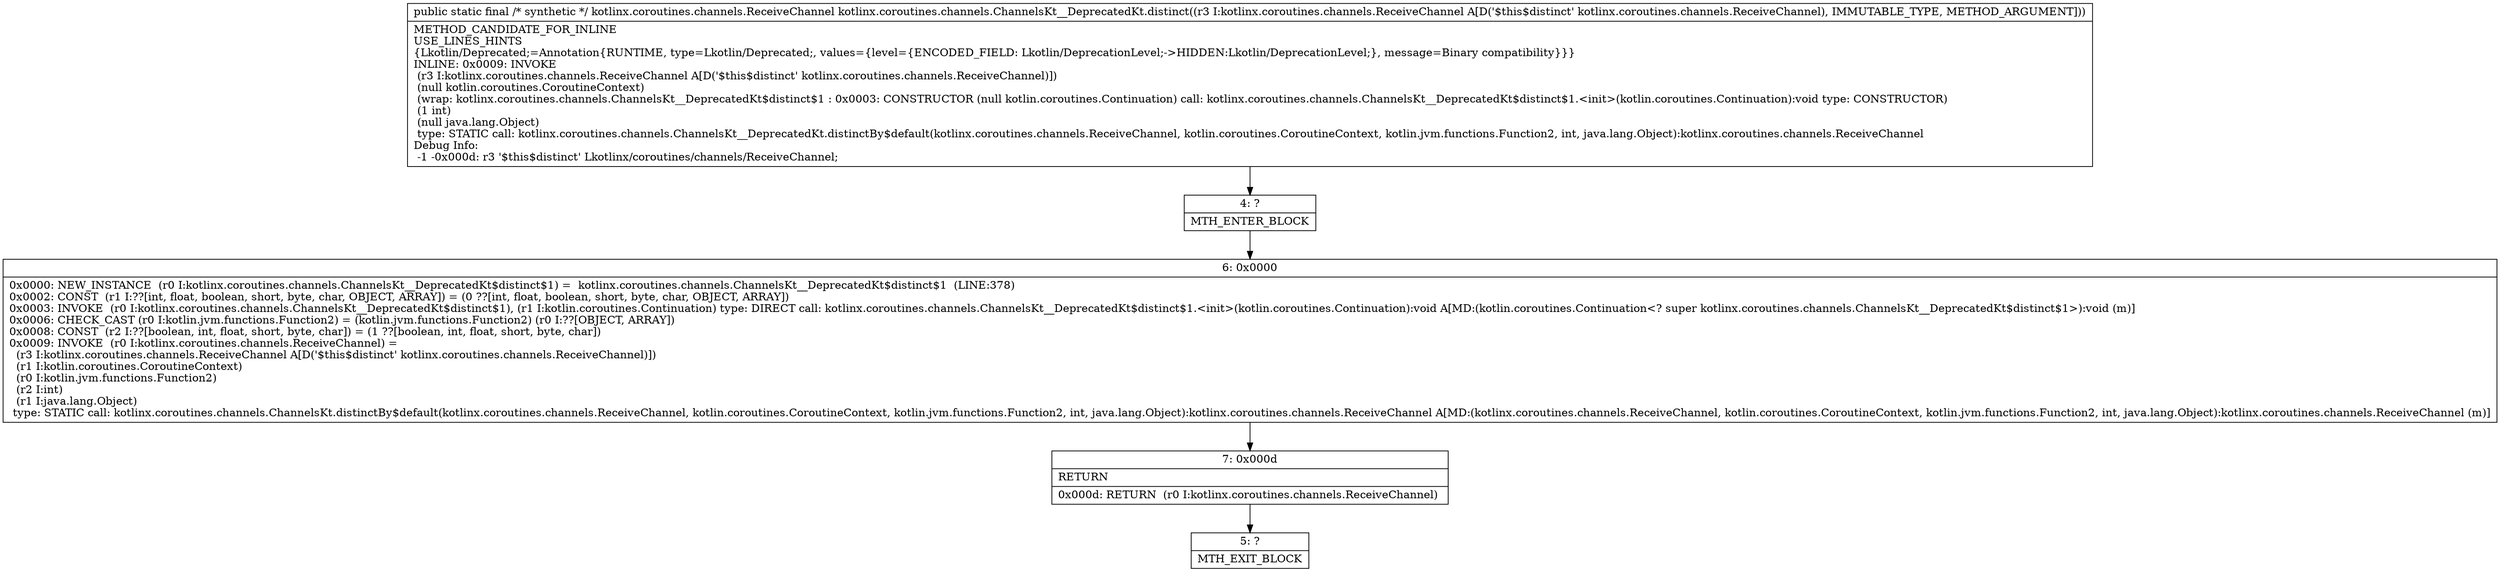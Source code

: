 digraph "CFG forkotlinx.coroutines.channels.ChannelsKt__DeprecatedKt.distinct(Lkotlinx\/coroutines\/channels\/ReceiveChannel;)Lkotlinx\/coroutines\/channels\/ReceiveChannel;" {
Node_4 [shape=record,label="{4\:\ ?|MTH_ENTER_BLOCK\l}"];
Node_6 [shape=record,label="{6\:\ 0x0000|0x0000: NEW_INSTANCE  (r0 I:kotlinx.coroutines.channels.ChannelsKt__DeprecatedKt$distinct$1) =  kotlinx.coroutines.channels.ChannelsKt__DeprecatedKt$distinct$1  (LINE:378)\l0x0002: CONST  (r1 I:??[int, float, boolean, short, byte, char, OBJECT, ARRAY]) = (0 ??[int, float, boolean, short, byte, char, OBJECT, ARRAY]) \l0x0003: INVOKE  (r0 I:kotlinx.coroutines.channels.ChannelsKt__DeprecatedKt$distinct$1), (r1 I:kotlin.coroutines.Continuation) type: DIRECT call: kotlinx.coroutines.channels.ChannelsKt__DeprecatedKt$distinct$1.\<init\>(kotlin.coroutines.Continuation):void A[MD:(kotlin.coroutines.Continuation\<? super kotlinx.coroutines.channels.ChannelsKt__DeprecatedKt$distinct$1\>):void (m)]\l0x0006: CHECK_CAST (r0 I:kotlin.jvm.functions.Function2) = (kotlin.jvm.functions.Function2) (r0 I:??[OBJECT, ARRAY]) \l0x0008: CONST  (r2 I:??[boolean, int, float, short, byte, char]) = (1 ??[boolean, int, float, short, byte, char]) \l0x0009: INVOKE  (r0 I:kotlinx.coroutines.channels.ReceiveChannel) = \l  (r3 I:kotlinx.coroutines.channels.ReceiveChannel A[D('$this$distinct' kotlinx.coroutines.channels.ReceiveChannel)])\l  (r1 I:kotlin.coroutines.CoroutineContext)\l  (r0 I:kotlin.jvm.functions.Function2)\l  (r2 I:int)\l  (r1 I:java.lang.Object)\l type: STATIC call: kotlinx.coroutines.channels.ChannelsKt.distinctBy$default(kotlinx.coroutines.channels.ReceiveChannel, kotlin.coroutines.CoroutineContext, kotlin.jvm.functions.Function2, int, java.lang.Object):kotlinx.coroutines.channels.ReceiveChannel A[MD:(kotlinx.coroutines.channels.ReceiveChannel, kotlin.coroutines.CoroutineContext, kotlin.jvm.functions.Function2, int, java.lang.Object):kotlinx.coroutines.channels.ReceiveChannel (m)]\l}"];
Node_7 [shape=record,label="{7\:\ 0x000d|RETURN\l|0x000d: RETURN  (r0 I:kotlinx.coroutines.channels.ReceiveChannel) \l}"];
Node_5 [shape=record,label="{5\:\ ?|MTH_EXIT_BLOCK\l}"];
MethodNode[shape=record,label="{public static final \/* synthetic *\/ kotlinx.coroutines.channels.ReceiveChannel kotlinx.coroutines.channels.ChannelsKt__DeprecatedKt.distinct((r3 I:kotlinx.coroutines.channels.ReceiveChannel A[D('$this$distinct' kotlinx.coroutines.channels.ReceiveChannel), IMMUTABLE_TYPE, METHOD_ARGUMENT]))  | METHOD_CANDIDATE_FOR_INLINE\lUSE_LINES_HINTS\l\{Lkotlin\/Deprecated;=Annotation\{RUNTIME, type=Lkotlin\/Deprecated;, values=\{level=\{ENCODED_FIELD: Lkotlin\/DeprecationLevel;\-\>HIDDEN:Lkotlin\/DeprecationLevel;\}, message=Binary compatibility\}\}\}\lINLINE: 0x0009: INVOKE  \l  (r3 I:kotlinx.coroutines.channels.ReceiveChannel A[D('$this$distinct' kotlinx.coroutines.channels.ReceiveChannel)])\l  (null kotlin.coroutines.CoroutineContext)\l  (wrap: kotlinx.coroutines.channels.ChannelsKt__DeprecatedKt$distinct$1 : 0x0003: CONSTRUCTOR  (null kotlin.coroutines.Continuation) call: kotlinx.coroutines.channels.ChannelsKt__DeprecatedKt$distinct$1.\<init\>(kotlin.coroutines.Continuation):void type: CONSTRUCTOR)\l  (1 int)\l  (null java.lang.Object)\l type: STATIC call: kotlinx.coroutines.channels.ChannelsKt__DeprecatedKt.distinctBy$default(kotlinx.coroutines.channels.ReceiveChannel, kotlin.coroutines.CoroutineContext, kotlin.jvm.functions.Function2, int, java.lang.Object):kotlinx.coroutines.channels.ReceiveChannel\lDebug Info:\l  \-1 \-0x000d: r3 '$this$distinct' Lkotlinx\/coroutines\/channels\/ReceiveChannel;\l}"];
MethodNode -> Node_4;Node_4 -> Node_6;
Node_6 -> Node_7;
Node_7 -> Node_5;
}

